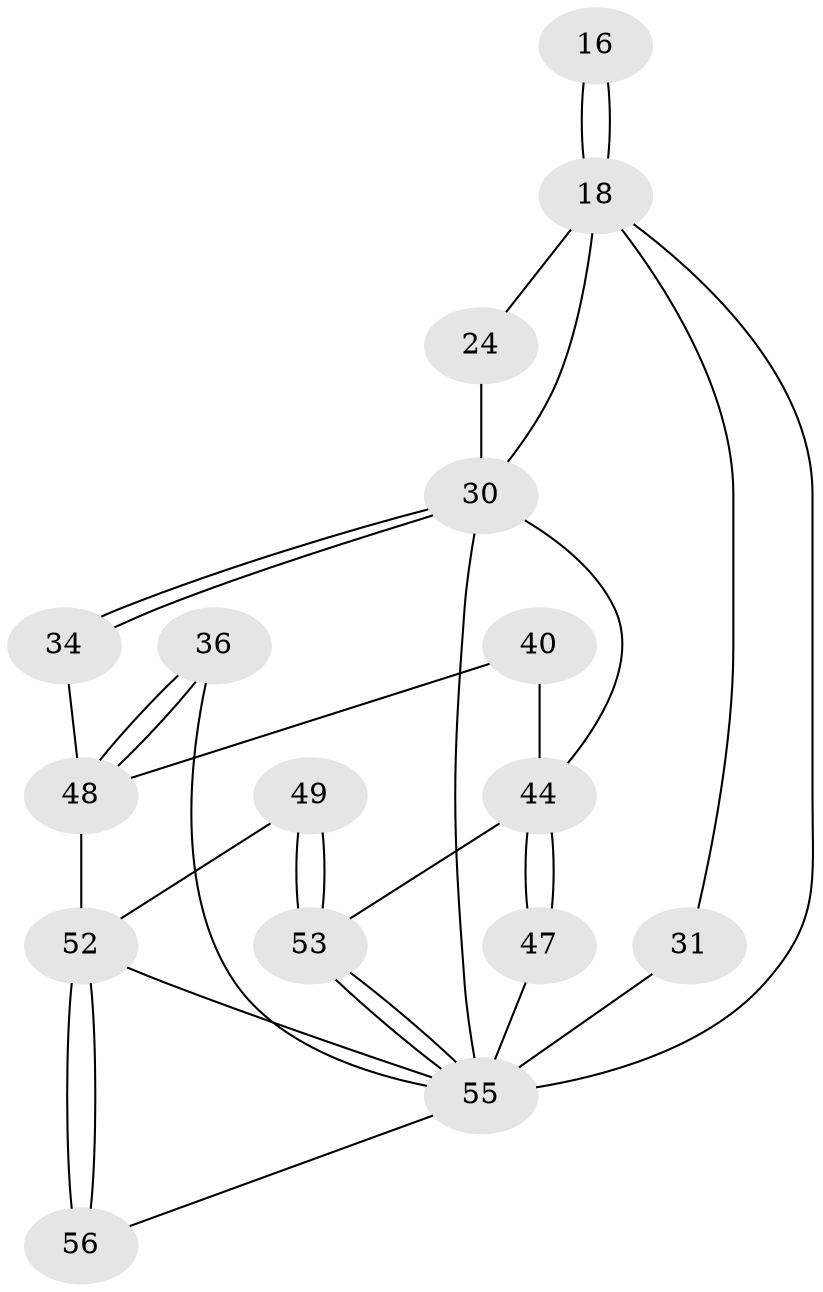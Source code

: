 // original degree distribution, {3: 0.03571428571428571, 4: 0.26785714285714285, 6: 0.23214285714285715, 5: 0.4642857142857143}
// Generated by graph-tools (version 1.1) at 2025/04/03/04/25 22:04:36]
// undirected, 16 vertices, 32 edges
graph export_dot {
graph [start="1"]
  node [color=gray90,style=filled];
  16 [pos="+0.2885784918942652+0.22045826210174874"];
  18 [pos="+0.3042189427380546+0.2457920380363912",super="+12+17"];
  24 [pos="+0.5298612370268604+0.2584662318187547",super="+11"];
  30 [pos="+0.5426489217268207+0.4275904953692058",super="+26+29+28"];
  31 [pos="+0+0.5172980754444264",super="+23+19"];
  34 [pos="+0.38380946864894894+0.45963310224245285"];
  36 [pos="+0.16405745425582538+0.6431595199659448"];
  40 [pos="+0.5252184018947001+0.6382229448592441"];
  44 [pos="+0.7658805800961447+0.6839285316187675",super="+37+14+43"];
  47 [pos="+1+1",super="+15"];
  48 [pos="+0.23077718622195167+0.7541628470739709",super="+41+35"];
  49 [pos="+0.4167379458844155+0.8406306929483892"];
  52 [pos="+0+1",super="+51+50"];
  53 [pos="+0.6472016258381215+0.9388507454253121",super="+45+46"];
  55 [pos="+0.7923370370015661+1",super="+54+42"];
  56 [pos="+0.29759125793535957+1"];
  16 -- 18 [weight=3];
  16 -- 18;
  18 -- 24;
  18 -- 31;
  18 -- 30 [weight=2];
  18 -- 55;
  24 -- 30 [weight=3];
  30 -- 34 [weight=2];
  30 -- 34;
  30 -- 44 [weight=3];
  30 -- 55 [weight=2];
  31 -- 55 [weight=4];
  34 -- 48;
  36 -- 48 [weight=2];
  36 -- 48;
  36 -- 55;
  40 -- 48;
  40 -- 44 [weight=2];
  44 -- 47 [weight=2];
  44 -- 47;
  44 -- 53 [weight=2];
  47 -- 55 [weight=2];
  48 -- 52;
  49 -- 53 [weight=2];
  49 -- 53;
  49 -- 52;
  52 -- 56 [weight=2];
  52 -- 56;
  52 -- 55;
  53 -- 55;
  53 -- 55;
  55 -- 56;
}
